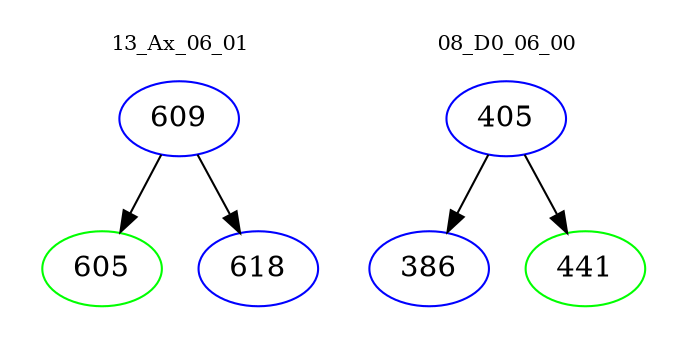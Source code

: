 digraph{
subgraph cluster_0 {
color = white
label = "13_Ax_06_01";
fontsize=10;
T0_609 [label="609", color="blue"]
T0_609 -> T0_605 [color="black"]
T0_605 [label="605", color="green"]
T0_609 -> T0_618 [color="black"]
T0_618 [label="618", color="blue"]
}
subgraph cluster_1 {
color = white
label = "08_D0_06_00";
fontsize=10;
T1_405 [label="405", color="blue"]
T1_405 -> T1_386 [color="black"]
T1_386 [label="386", color="blue"]
T1_405 -> T1_441 [color="black"]
T1_441 [label="441", color="green"]
}
}

